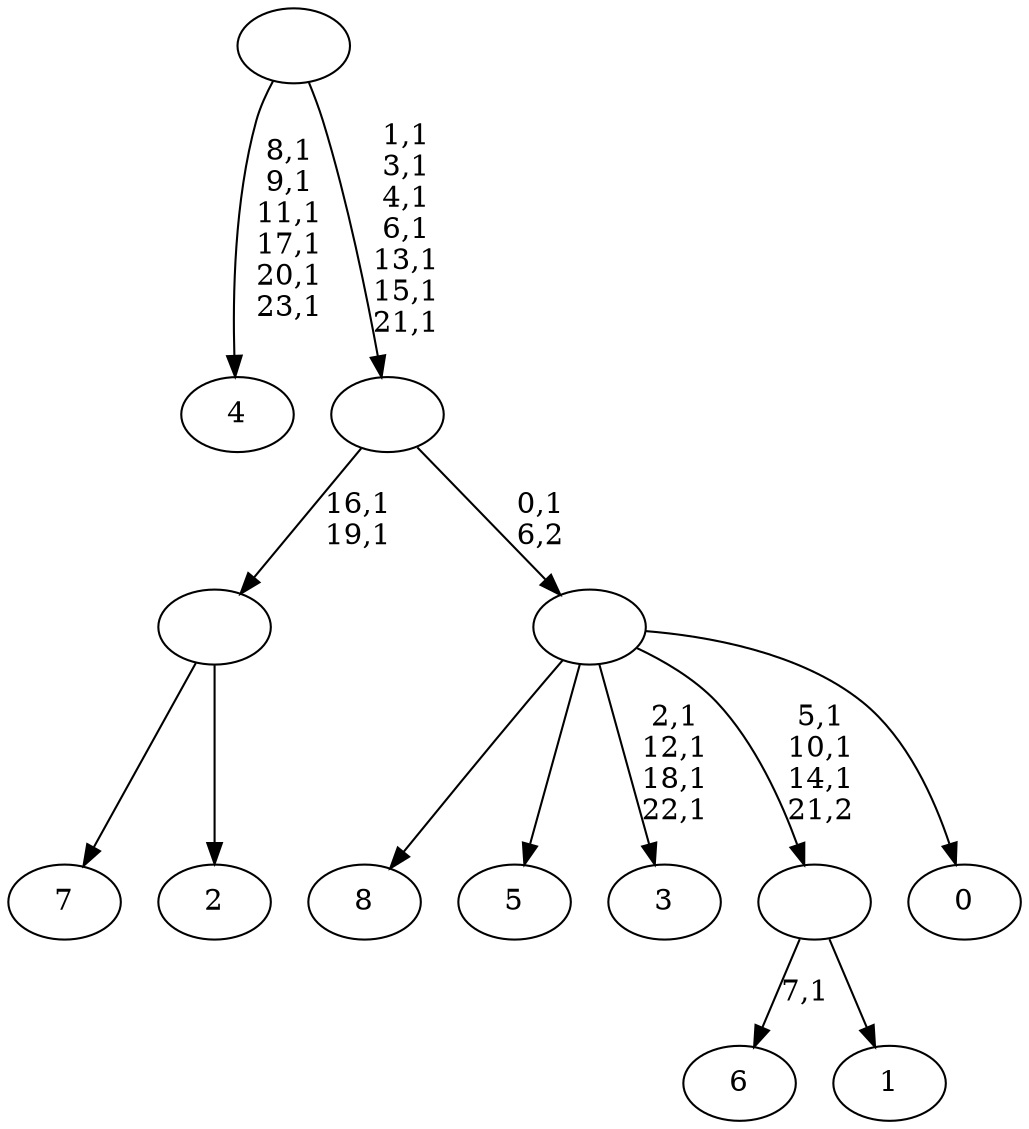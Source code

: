 digraph T {
	33 [label="8"]
	32 [label="7"]
	31 [label="6"]
	29 [label="5"]
	28 [label="4"]
	21 [label="3"]
	16 [label="2"]
	15 [label=""]
	13 [label="1"]
	12 [label=""]
	9 [label="0"]
	8 [label=""]
	7 [label=""]
	0 [label=""]
	15 -> 32 [label=""]
	15 -> 16 [label=""]
	12 -> 31 [label="7,1"]
	12 -> 13 [label=""]
	8 -> 12 [label="5,1\n10,1\n14,1\n21,2"]
	8 -> 21 [label="2,1\n12,1\n18,1\n22,1"]
	8 -> 33 [label=""]
	8 -> 29 [label=""]
	8 -> 9 [label=""]
	7 -> 15 [label="16,1\n19,1"]
	7 -> 8 [label="0,1\n6,2"]
	0 -> 7 [label="1,1\n3,1\n4,1\n6,1\n13,1\n15,1\n21,1"]
	0 -> 28 [label="8,1\n9,1\n11,1\n17,1\n20,1\n23,1"]
}
